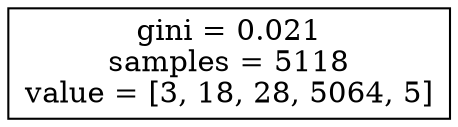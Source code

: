 digraph Tree {
node [shape=box] ;
0 [label="gini = 0.021\nsamples = 5118\nvalue = [3, 18, 28, 5064, 5]"] ;
}